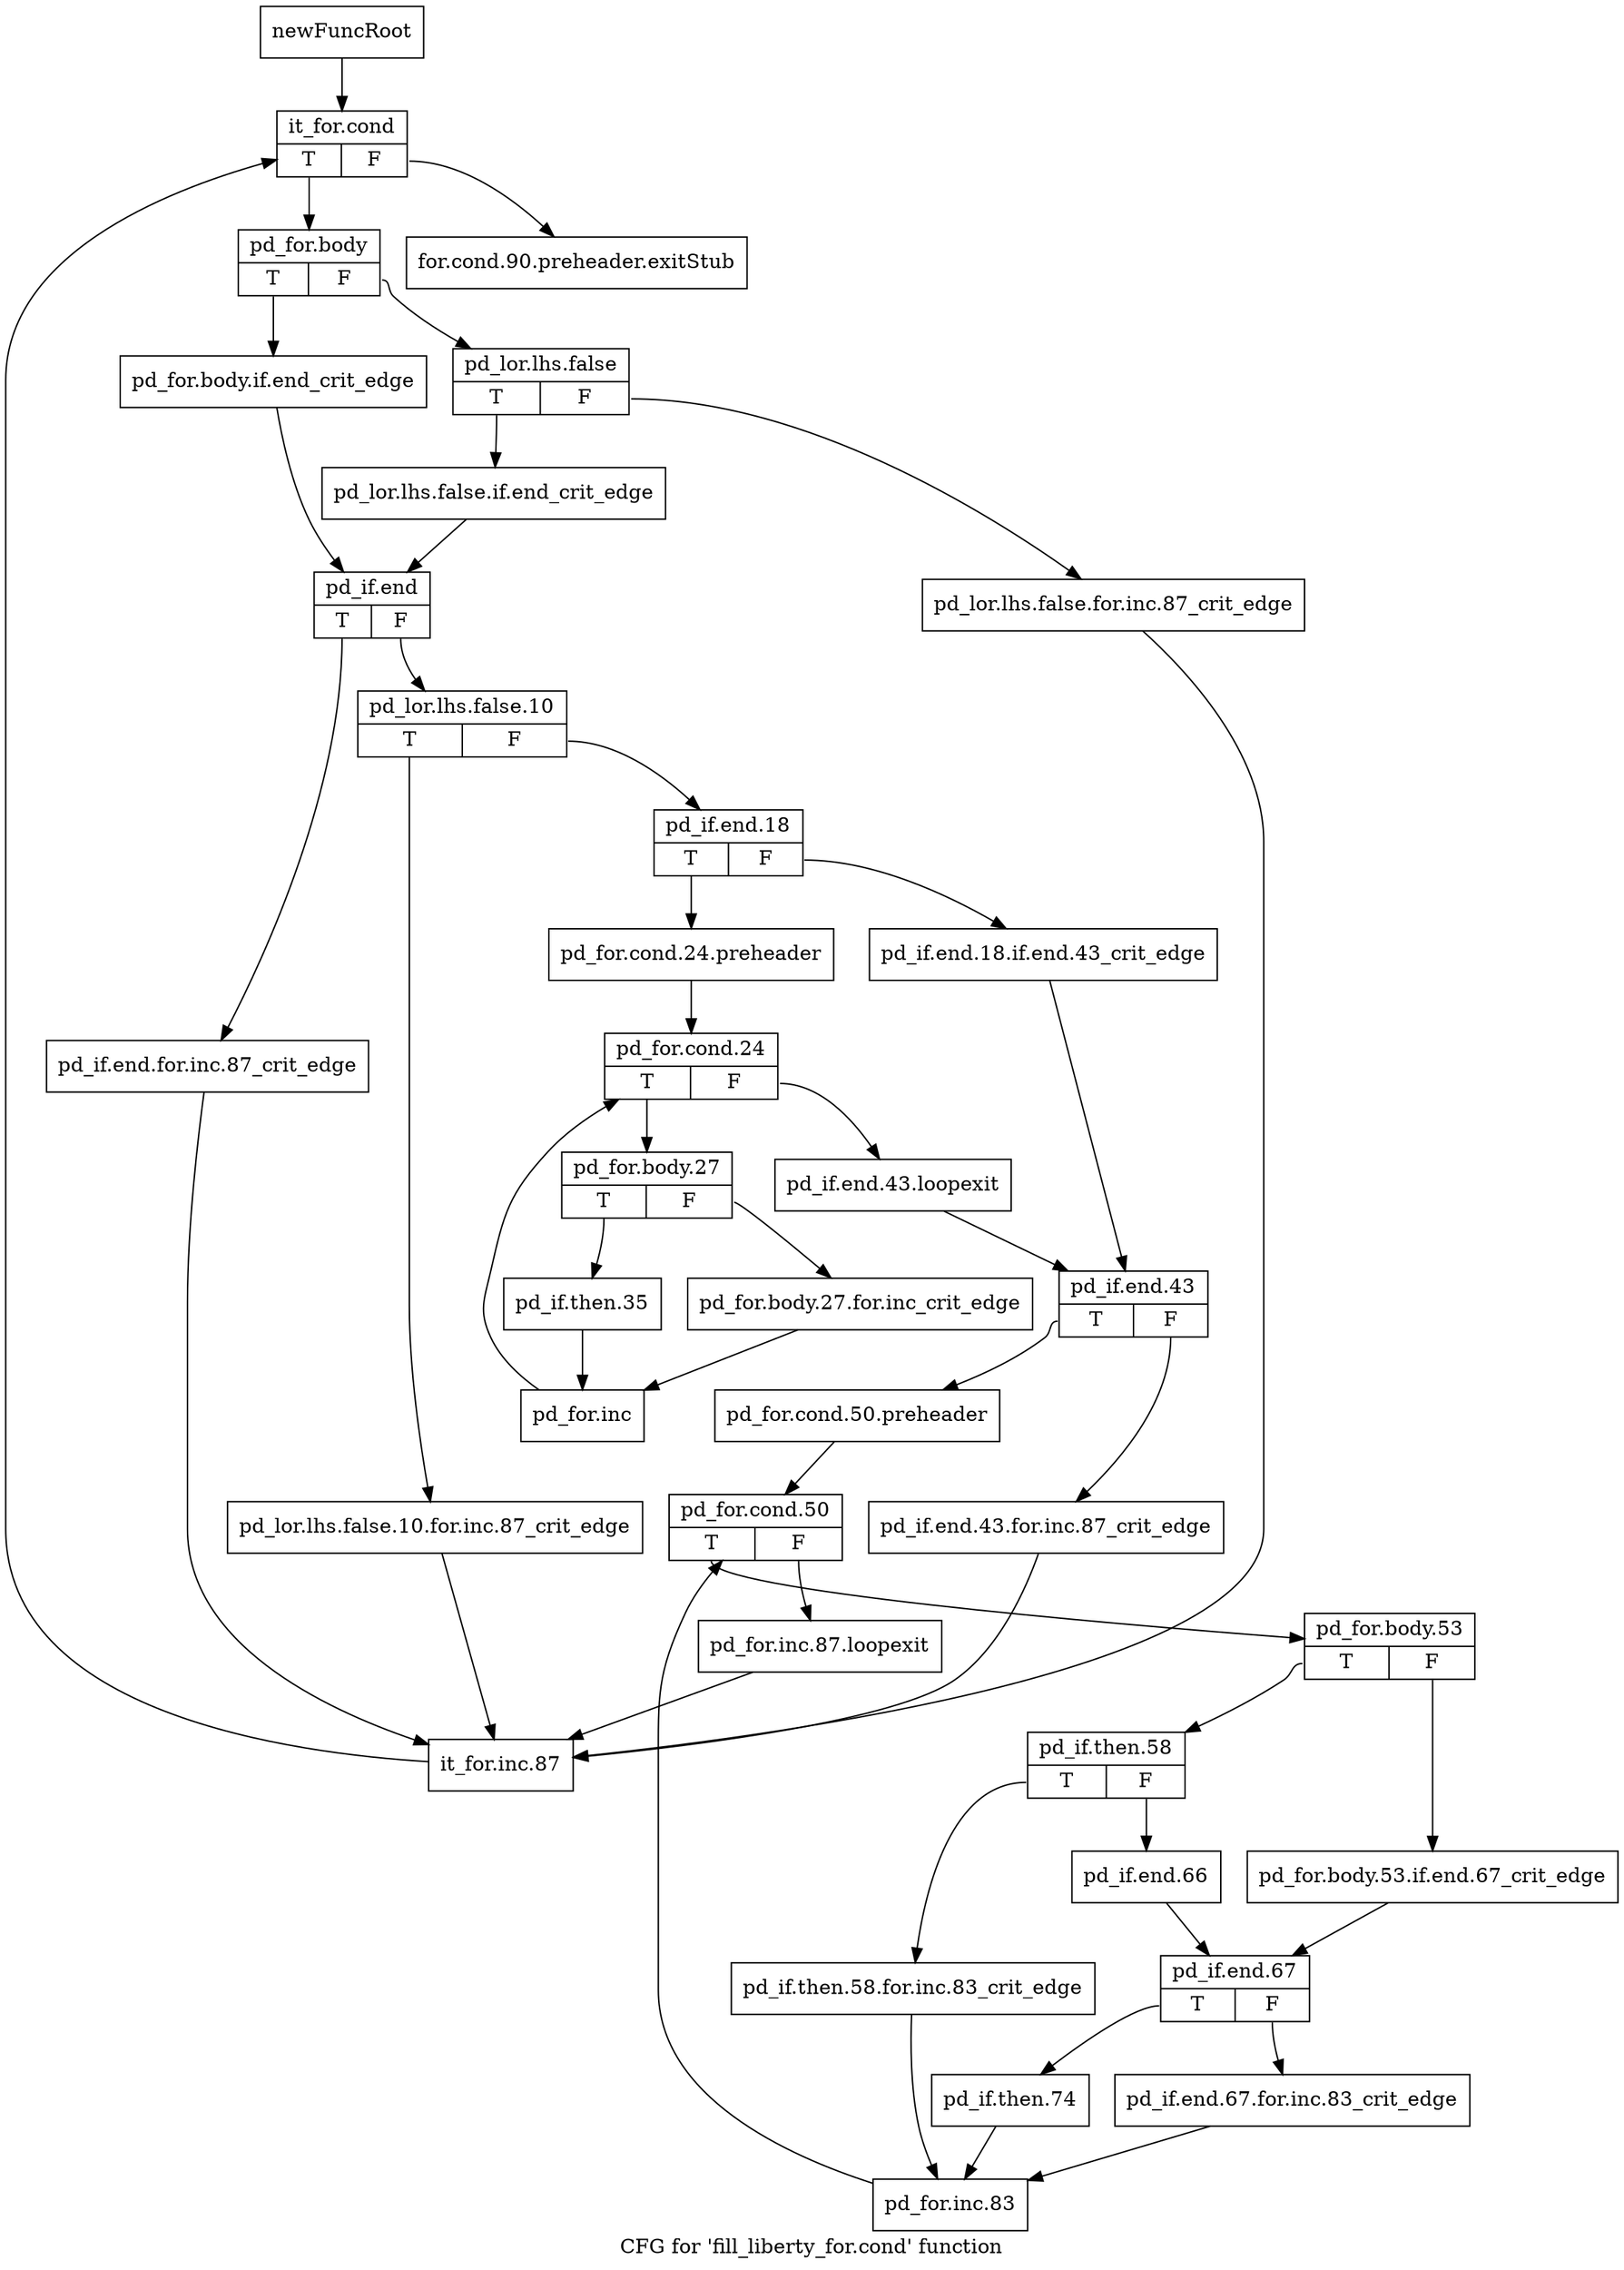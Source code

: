 digraph "CFG for 'fill_liberty_for.cond' function" {
	label="CFG for 'fill_liberty_for.cond' function";

	Node0x3faedd0 [shape=record,label="{newFuncRoot}"];
	Node0x3faedd0 -> Node0x3faee70;
	Node0x3faee20 [shape=record,label="{for.cond.90.preheader.exitStub}"];
	Node0x3faee70 [shape=record,label="{it_for.cond|{<s0>T|<s1>F}}"];
	Node0x3faee70:s0 -> Node0x3faeec0;
	Node0x3faee70:s1 -> Node0x3faee20;
	Node0x3faeec0 [shape=record,label="{pd_for.body|{<s0>T|<s1>F}}"];
	Node0x3faeec0:s0 -> Node0x3fbec30;
	Node0x3faeec0:s1 -> Node0x3faef10;
	Node0x3faef10 [shape=record,label="{pd_lor.lhs.false|{<s0>T|<s1>F}}"];
	Node0x3faef10:s0 -> Node0x3fbebe0;
	Node0x3faef10:s1 -> Node0x3fbeb90;
	Node0x3fbeb90 [shape=record,label="{pd_lor.lhs.false.for.inc.87_crit_edge}"];
	Node0x3fbeb90 -> Node0x3fbf4f0;
	Node0x3fbebe0 [shape=record,label="{pd_lor.lhs.false.if.end_crit_edge}"];
	Node0x3fbebe0 -> Node0x3fbec80;
	Node0x3fbec30 [shape=record,label="{pd_for.body.if.end_crit_edge}"];
	Node0x3fbec30 -> Node0x3fbec80;
	Node0x3fbec80 [shape=record,label="{pd_if.end|{<s0>T|<s1>F}}"];
	Node0x3fbec80:s0 -> Node0x3fbf4a0;
	Node0x3fbec80:s1 -> Node0x3fbecd0;
	Node0x3fbecd0 [shape=record,label="{pd_lor.lhs.false.10|{<s0>T|<s1>F}}"];
	Node0x3fbecd0:s0 -> Node0x3fbf450;
	Node0x3fbecd0:s1 -> Node0x3fbed20;
	Node0x3fbed20 [shape=record,label="{pd_if.end.18|{<s0>T|<s1>F}}"];
	Node0x3fbed20:s0 -> Node0x3fbedc0;
	Node0x3fbed20:s1 -> Node0x3fbed70;
	Node0x3fbed70 [shape=record,label="{pd_if.end.18.if.end.43_crit_edge}"];
	Node0x3fbed70 -> Node0x3fbeeb0;
	Node0x3fbedc0 [shape=record,label="{pd_for.cond.24.preheader}"];
	Node0x3fbedc0 -> Node0x3fbee10;
	Node0x3fbee10 [shape=record,label="{pd_for.cond.24|{<s0>T|<s1>F}}"];
	Node0x3fbee10:s0 -> Node0x3fbf310;
	Node0x3fbee10:s1 -> Node0x3fbee60;
	Node0x3fbee60 [shape=record,label="{pd_if.end.43.loopexit}"];
	Node0x3fbee60 -> Node0x3fbeeb0;
	Node0x3fbeeb0 [shape=record,label="{pd_if.end.43|{<s0>T|<s1>F}}"];
	Node0x3fbeeb0:s0 -> Node0x3fbef50;
	Node0x3fbeeb0:s1 -> Node0x3fbef00;
	Node0x3fbef00 [shape=record,label="{pd_if.end.43.for.inc.87_crit_edge}"];
	Node0x3fbef00 -> Node0x3fbf4f0;
	Node0x3fbef50 [shape=record,label="{pd_for.cond.50.preheader}"];
	Node0x3fbef50 -> Node0x3fbefa0;
	Node0x3fbefa0 [shape=record,label="{pd_for.cond.50|{<s0>T|<s1>F}}"];
	Node0x3fbefa0:s0 -> Node0x3fbf040;
	Node0x3fbefa0:s1 -> Node0x3fbeff0;
	Node0x3fbeff0 [shape=record,label="{pd_for.inc.87.loopexit}"];
	Node0x3fbeff0 -> Node0x3fbf4f0;
	Node0x3fbf040 [shape=record,label="{pd_for.body.53|{<s0>T|<s1>F}}"];
	Node0x3fbf040:s0 -> Node0x3fbf0e0;
	Node0x3fbf040:s1 -> Node0x3fbf090;
	Node0x3fbf090 [shape=record,label="{pd_for.body.53.if.end.67_crit_edge}"];
	Node0x3fbf090 -> Node0x3fbf180;
	Node0x3fbf0e0 [shape=record,label="{pd_if.then.58|{<s0>T|<s1>F}}"];
	Node0x3fbf0e0:s0 -> Node0x3fbf270;
	Node0x3fbf0e0:s1 -> Node0x3fbf130;
	Node0x3fbf130 [shape=record,label="{pd_if.end.66}"];
	Node0x3fbf130 -> Node0x3fbf180;
	Node0x3fbf180 [shape=record,label="{pd_if.end.67|{<s0>T|<s1>F}}"];
	Node0x3fbf180:s0 -> Node0x3fbf220;
	Node0x3fbf180:s1 -> Node0x3fbf1d0;
	Node0x3fbf1d0 [shape=record,label="{pd_if.end.67.for.inc.83_crit_edge}"];
	Node0x3fbf1d0 -> Node0x3fbf2c0;
	Node0x3fbf220 [shape=record,label="{pd_if.then.74}"];
	Node0x3fbf220 -> Node0x3fbf2c0;
	Node0x3fbf270 [shape=record,label="{pd_if.then.58.for.inc.83_crit_edge}"];
	Node0x3fbf270 -> Node0x3fbf2c0;
	Node0x3fbf2c0 [shape=record,label="{pd_for.inc.83}"];
	Node0x3fbf2c0 -> Node0x3fbefa0;
	Node0x3fbf310 [shape=record,label="{pd_for.body.27|{<s0>T|<s1>F}}"];
	Node0x3fbf310:s0 -> Node0x3fbf3b0;
	Node0x3fbf310:s1 -> Node0x3fbf360;
	Node0x3fbf360 [shape=record,label="{pd_for.body.27.for.inc_crit_edge}"];
	Node0x3fbf360 -> Node0x3fbf400;
	Node0x3fbf3b0 [shape=record,label="{pd_if.then.35}"];
	Node0x3fbf3b0 -> Node0x3fbf400;
	Node0x3fbf400 [shape=record,label="{pd_for.inc}"];
	Node0x3fbf400 -> Node0x3fbee10;
	Node0x3fbf450 [shape=record,label="{pd_lor.lhs.false.10.for.inc.87_crit_edge}"];
	Node0x3fbf450 -> Node0x3fbf4f0;
	Node0x3fbf4a0 [shape=record,label="{pd_if.end.for.inc.87_crit_edge}"];
	Node0x3fbf4a0 -> Node0x3fbf4f0;
	Node0x3fbf4f0 [shape=record,label="{it_for.inc.87}"];
	Node0x3fbf4f0 -> Node0x3faee70;
}
